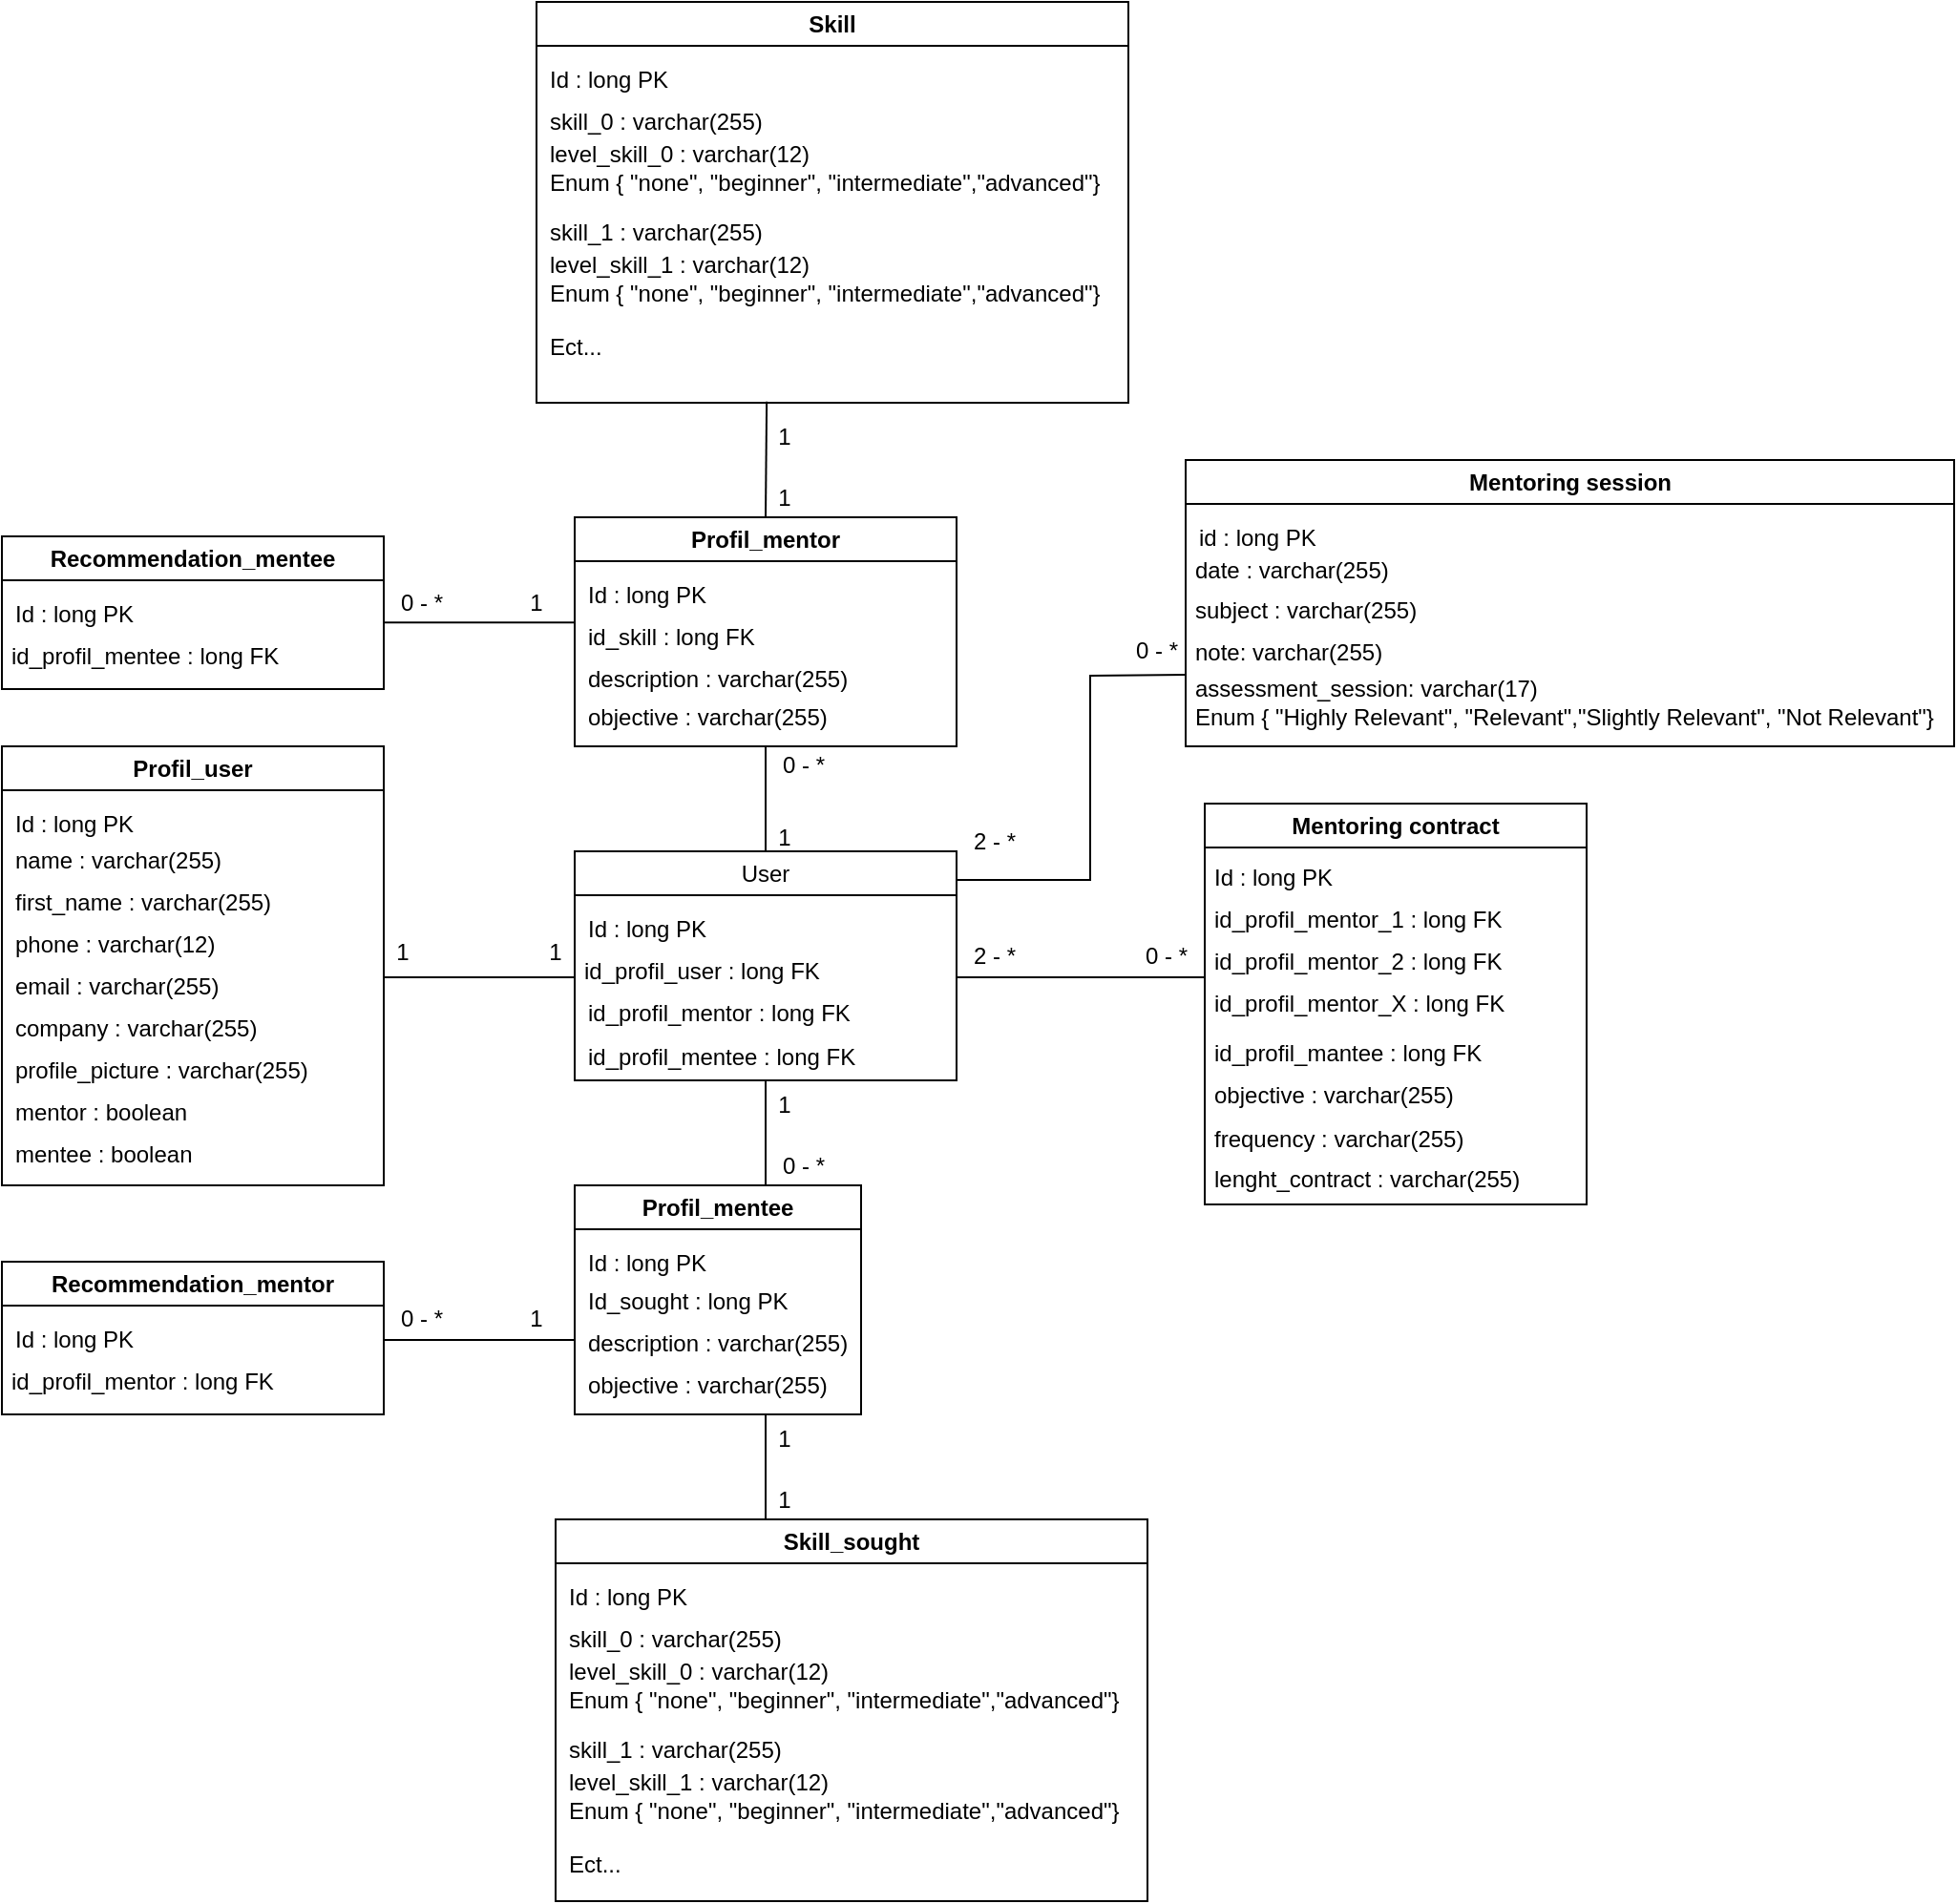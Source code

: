 <mxfile version="21.3.2" type="github">
  <diagram name="Page-1" id="noyESsa5x7OZtrXB0dku">
    <mxGraphModel dx="1895" dy="1648" grid="1" gridSize="10" guides="1" tooltips="1" connect="1" arrows="1" fold="1" page="1" pageScale="1" pageWidth="850" pageHeight="1100" math="0" shadow="0">
      <root>
        <mxCell id="0" />
        <mxCell id="1" parent="0" />
        <mxCell id="wKVXFwMJzsDQ6T-cuLdf-1" value="User" style="swimlane;whiteSpace=wrap;html=1;fontStyle=0" parent="1" vertex="1">
          <mxGeometry x="20" y="225" width="200" height="120" as="geometry" />
        </mxCell>
        <mxCell id="ySawiuW3Pd_YH2mreCDn-1" value="Id : long PK" style="text;html=1;strokeColor=none;fillColor=none;align=left;verticalAlign=middle;whiteSpace=wrap;rounded=0;fontStyle=0" vertex="1" parent="wKVXFwMJzsDQ6T-cuLdf-1">
          <mxGeometry x="5" y="30" width="115" height="22" as="geometry" />
        </mxCell>
        <mxCell id="ySawiuW3Pd_YH2mreCDn-91" value="id_profil_mentor : long FK" style="text;html=1;strokeColor=none;fillColor=none;align=left;verticalAlign=middle;whiteSpace=wrap;rounded=0;fontStyle=0" vertex="1" parent="wKVXFwMJzsDQ6T-cuLdf-1">
          <mxGeometry x="5" y="74" width="195" height="22" as="geometry" />
        </mxCell>
        <mxCell id="ySawiuW3Pd_YH2mreCDn-92" value="id_profil_mentee : long FK" style="text;html=1;strokeColor=none;fillColor=none;align=left;verticalAlign=middle;whiteSpace=wrap;rounded=0;fontStyle=0" vertex="1" parent="wKVXFwMJzsDQ6T-cuLdf-1">
          <mxGeometry x="5" y="96" width="195" height="23" as="geometry" />
        </mxCell>
        <mxCell id="ySawiuW3Pd_YH2mreCDn-103" value="id_profil_user : long FK" style="text;html=1;strokeColor=none;fillColor=none;align=left;verticalAlign=middle;whiteSpace=wrap;rounded=0;fontStyle=0" vertex="1" parent="wKVXFwMJzsDQ6T-cuLdf-1">
          <mxGeometry x="2.5" y="52" width="195" height="22" as="geometry" />
        </mxCell>
        <mxCell id="ySawiuW3Pd_YH2mreCDn-5" value="Mentoring session" style="swimlane;whiteSpace=wrap;html=1;startSize=23;" vertex="1" parent="1">
          <mxGeometry x="340" y="20" width="402.5" height="150" as="geometry" />
        </mxCell>
        <mxCell id="ySawiuW3Pd_YH2mreCDn-29" value="&lt;span style=&quot;background-color: initial;&quot;&gt;id : long PK&lt;/span&gt;" style="text;html=1;strokeColor=none;fillColor=none;align=left;verticalAlign=middle;whiteSpace=wrap;rounded=0;fontStyle=0" vertex="1" parent="ySawiuW3Pd_YH2mreCDn-5">
          <mxGeometry x="5" y="30" width="195" height="22" as="geometry" />
        </mxCell>
        <mxCell id="ySawiuW3Pd_YH2mreCDn-30" value="&lt;span style=&quot;background-color: initial;&quot;&gt;date :&amp;nbsp;&lt;/span&gt;varchar(255)" style="text;html=1;strokeColor=none;fillColor=none;align=left;verticalAlign=middle;whiteSpace=wrap;rounded=0;fontStyle=0" vertex="1" parent="ySawiuW3Pd_YH2mreCDn-5">
          <mxGeometry x="2.5" y="47" width="195" height="22" as="geometry" />
        </mxCell>
        <mxCell id="ySawiuW3Pd_YH2mreCDn-142" value="&lt;span style=&quot;background-color: initial;&quot;&gt;subject :&amp;nbsp;&lt;/span&gt;varchar(255)" style="text;html=1;strokeColor=none;fillColor=none;align=left;verticalAlign=middle;whiteSpace=wrap;rounded=0;fontStyle=0" vertex="1" parent="ySawiuW3Pd_YH2mreCDn-5">
          <mxGeometry x="2.5" y="68" width="195" height="22" as="geometry" />
        </mxCell>
        <mxCell id="ySawiuW3Pd_YH2mreCDn-155" value="&lt;span style=&quot;background-color: initial;&quot;&gt;note:&amp;nbsp;&lt;/span&gt;varchar(255)" style="text;html=1;strokeColor=none;fillColor=none;align=left;verticalAlign=middle;whiteSpace=wrap;rounded=0;fontStyle=0" vertex="1" parent="ySawiuW3Pd_YH2mreCDn-5">
          <mxGeometry x="2.5" y="90" width="195" height="22" as="geometry" />
        </mxCell>
        <mxCell id="ySawiuW3Pd_YH2mreCDn-156" value="&lt;span style=&quot;background-color: initial;&quot;&gt;assessment_session:&amp;nbsp;&lt;/span&gt;varchar(17)&lt;br&gt;Enum { &quot;Highly Relevant&quot;, &quot;Relevant&quot;,&quot;Slightly Relevant&quot;, &quot;Not Relevant&quot;&lt;span style=&quot;background-color: initial;&quot;&gt;}&lt;/span&gt;" style="text;html=1;strokeColor=none;fillColor=none;align=left;verticalAlign=middle;whiteSpace=wrap;rounded=0;fontStyle=0" vertex="1" parent="ySawiuW3Pd_YH2mreCDn-5">
          <mxGeometry x="2.5" y="112" width="397.5" height="30" as="geometry" />
        </mxCell>
        <mxCell id="ySawiuW3Pd_YH2mreCDn-11" value="Mentoring contract" style="swimlane;whiteSpace=wrap;html=1;startSize=23;" vertex="1" parent="1">
          <mxGeometry x="350" y="200" width="200" height="210" as="geometry" />
        </mxCell>
        <mxCell id="ySawiuW3Pd_YH2mreCDn-13" value="objective&lt;span style=&quot;background-color: initial;&quot;&gt;&amp;nbsp;: varchar(255)&lt;/span&gt;" style="text;html=1;strokeColor=none;fillColor=none;align=left;verticalAlign=middle;whiteSpace=wrap;rounded=0;fontStyle=0" vertex="1" parent="ySawiuW3Pd_YH2mreCDn-11">
          <mxGeometry x="2.5" y="142" width="195" height="22" as="geometry" />
        </mxCell>
        <mxCell id="ySawiuW3Pd_YH2mreCDn-19" value="id_profil_mentor_1 : long FK" style="text;html=1;strokeColor=none;fillColor=none;align=left;verticalAlign=middle;whiteSpace=wrap;rounded=0;fontStyle=0" vertex="1" parent="ySawiuW3Pd_YH2mreCDn-11">
          <mxGeometry x="2.5" y="50" width="195" height="22" as="geometry" />
        </mxCell>
        <mxCell id="ySawiuW3Pd_YH2mreCDn-21" value="&lt;span style=&quot;background-color: initial;&quot;&gt;Id : long PK&lt;/span&gt;" style="text;html=1;strokeColor=none;fillColor=none;align=left;verticalAlign=middle;whiteSpace=wrap;rounded=0;fontStyle=0" vertex="1" parent="ySawiuW3Pd_YH2mreCDn-11">
          <mxGeometry x="2.5" y="28" width="195" height="22" as="geometry" />
        </mxCell>
        <mxCell id="ySawiuW3Pd_YH2mreCDn-27" value="id_profil_mantee : long FK" style="text;html=1;strokeColor=none;fillColor=none;align=left;verticalAlign=middle;whiteSpace=wrap;rounded=0;fontStyle=0" vertex="1" parent="ySawiuW3Pd_YH2mreCDn-11">
          <mxGeometry x="2.5" y="120" width="195" height="22" as="geometry" />
        </mxCell>
        <mxCell id="ySawiuW3Pd_YH2mreCDn-28" value="frequency : varchar(255)" style="text;html=1;strokeColor=none;fillColor=none;align=left;verticalAlign=middle;whiteSpace=wrap;rounded=0;fontStyle=0" vertex="1" parent="ySawiuW3Pd_YH2mreCDn-11">
          <mxGeometry x="2.5" y="165" width="195" height="21" as="geometry" />
        </mxCell>
        <mxCell id="ySawiuW3Pd_YH2mreCDn-181" value="lenght_contract : varchar(255)" style="text;html=1;strokeColor=none;fillColor=none;align=left;verticalAlign=middle;whiteSpace=wrap;rounded=0;fontStyle=0" vertex="1" parent="ySawiuW3Pd_YH2mreCDn-11">
          <mxGeometry x="2.5" y="186" width="195" height="21" as="geometry" />
        </mxCell>
        <mxCell id="ySawiuW3Pd_YH2mreCDn-197" value="id_profil_mentor_2 : long FK" style="text;html=1;strokeColor=none;fillColor=none;align=left;verticalAlign=middle;whiteSpace=wrap;rounded=0;fontStyle=0" vertex="1" parent="ySawiuW3Pd_YH2mreCDn-11">
          <mxGeometry x="2.5" y="72" width="195" height="22" as="geometry" />
        </mxCell>
        <mxCell id="ySawiuW3Pd_YH2mreCDn-198" value="id_profil_mentor_X : long FK" style="text;html=1;strokeColor=none;fillColor=none;align=left;verticalAlign=middle;whiteSpace=wrap;rounded=0;fontStyle=0" vertex="1" parent="ySawiuW3Pd_YH2mreCDn-11">
          <mxGeometry x="2.5" y="94" width="195" height="22" as="geometry" />
        </mxCell>
        <mxCell id="ySawiuW3Pd_YH2mreCDn-93" value="Profil_user" style="swimlane;whiteSpace=wrap;html=1;" vertex="1" parent="1">
          <mxGeometry x="-280" y="170" width="200" height="230" as="geometry" />
        </mxCell>
        <mxCell id="ySawiuW3Pd_YH2mreCDn-94" value="Id : long PK" style="text;html=1;strokeColor=none;fillColor=none;align=left;verticalAlign=middle;whiteSpace=wrap;rounded=0;fontStyle=0" vertex="1" parent="ySawiuW3Pd_YH2mreCDn-93">
          <mxGeometry x="5" y="30" width="115" height="22" as="geometry" />
        </mxCell>
        <mxCell id="wKVXFwMJzsDQ6T-cuLdf-2" value="name : varchar(255)" style="text;html=1;strokeColor=none;fillColor=none;align=left;verticalAlign=middle;whiteSpace=wrap;rounded=0;fontStyle=0" parent="ySawiuW3Pd_YH2mreCDn-93" vertex="1">
          <mxGeometry x="5" y="49" width="125" height="22" as="geometry" />
        </mxCell>
        <mxCell id="ySawiuW3Pd_YH2mreCDn-2" value="first_name : varchar(255)" style="text;html=1;strokeColor=none;fillColor=none;align=left;verticalAlign=middle;whiteSpace=wrap;rounded=0;fontStyle=0" vertex="1" parent="ySawiuW3Pd_YH2mreCDn-93">
          <mxGeometry x="5" y="71" width="195" height="22" as="geometry" />
        </mxCell>
        <mxCell id="ySawiuW3Pd_YH2mreCDn-3" value="phone : varchar(12)" style="text;html=1;strokeColor=none;fillColor=none;align=left;verticalAlign=middle;whiteSpace=wrap;rounded=0;fontStyle=0" vertex="1" parent="ySawiuW3Pd_YH2mreCDn-93">
          <mxGeometry x="5" y="93" width="195" height="22" as="geometry" />
        </mxCell>
        <mxCell id="ySawiuW3Pd_YH2mreCDn-14" value="email : varchar(255)" style="text;html=1;strokeColor=none;fillColor=none;align=left;verticalAlign=middle;whiteSpace=wrap;rounded=0;fontStyle=0" vertex="1" parent="ySawiuW3Pd_YH2mreCDn-93">
          <mxGeometry x="5" y="115" width="195" height="22" as="geometry" />
        </mxCell>
        <mxCell id="ySawiuW3Pd_YH2mreCDn-17" value="&lt;span style=&quot;background-color: initial;&quot;&gt;mentor : boolean&lt;/span&gt;" style="text;html=1;strokeColor=none;fillColor=none;align=left;verticalAlign=middle;whiteSpace=wrap;rounded=0;fontStyle=0" vertex="1" parent="ySawiuW3Pd_YH2mreCDn-93">
          <mxGeometry x="5" y="181" width="195" height="22" as="geometry" />
        </mxCell>
        <mxCell id="ySawiuW3Pd_YH2mreCDn-18" value="&lt;span style=&quot;background-color: initial;&quot;&gt;mentee : boolean&lt;/span&gt;" style="text;html=1;strokeColor=none;fillColor=none;align=left;verticalAlign=middle;whiteSpace=wrap;rounded=0;fontStyle=0" vertex="1" parent="ySawiuW3Pd_YH2mreCDn-93">
          <mxGeometry x="5" y="203" width="195" height="22" as="geometry" />
        </mxCell>
        <mxCell id="ySawiuW3Pd_YH2mreCDn-104" value="&lt;span style=&quot;background-color: initial;&quot;&gt;company : varchar(255)&lt;/span&gt;" style="text;html=1;strokeColor=none;fillColor=none;align=left;verticalAlign=middle;whiteSpace=wrap;rounded=0;fontStyle=0" vertex="1" parent="ySawiuW3Pd_YH2mreCDn-93">
          <mxGeometry x="5" y="137" width="195" height="22" as="geometry" />
        </mxCell>
        <mxCell id="ySawiuW3Pd_YH2mreCDn-138" value="profile_picture : varchar(255)" style="text;html=1;strokeColor=none;fillColor=none;align=left;verticalAlign=middle;whiteSpace=wrap;rounded=0;fontStyle=0" vertex="1" parent="ySawiuW3Pd_YH2mreCDn-93">
          <mxGeometry x="5" y="159" width="175" height="22" as="geometry" />
        </mxCell>
        <mxCell id="ySawiuW3Pd_YH2mreCDn-105" value="Recommendation_mentor" style="swimlane;whiteSpace=wrap;html=1;startSize=23;" vertex="1" parent="1">
          <mxGeometry x="-280" y="440" width="200" height="80" as="geometry" />
        </mxCell>
        <mxCell id="ySawiuW3Pd_YH2mreCDn-106" value="&lt;span style=&quot;background-color: initial;&quot;&gt;Id : long PK&lt;/span&gt;" style="text;html=1;strokeColor=none;fillColor=none;align=left;verticalAlign=middle;whiteSpace=wrap;rounded=0;fontStyle=0" vertex="1" parent="ySawiuW3Pd_YH2mreCDn-105">
          <mxGeometry x="5" y="30" width="195" height="22" as="geometry" />
        </mxCell>
        <mxCell id="ySawiuW3Pd_YH2mreCDn-107" value="id_profil_mentor : long FK" style="text;html=1;strokeColor=none;fillColor=none;align=left;verticalAlign=middle;whiteSpace=wrap;rounded=0;fontStyle=0" vertex="1" parent="ySawiuW3Pd_YH2mreCDn-105">
          <mxGeometry x="2.5" y="52" width="195" height="22" as="geometry" />
        </mxCell>
        <mxCell id="ySawiuW3Pd_YH2mreCDn-108" value="Profil_mentor" style="swimlane;whiteSpace=wrap;html=1;" vertex="1" parent="1">
          <mxGeometry x="20" y="50" width="200" height="120" as="geometry" />
        </mxCell>
        <mxCell id="ySawiuW3Pd_YH2mreCDn-109" value="Id : long PK" style="text;html=1;strokeColor=none;fillColor=none;align=left;verticalAlign=middle;whiteSpace=wrap;rounded=0;fontStyle=0" vertex="1" parent="ySawiuW3Pd_YH2mreCDn-108">
          <mxGeometry x="5" y="30" width="115" height="22" as="geometry" />
        </mxCell>
        <mxCell id="ySawiuW3Pd_YH2mreCDn-126" value="id_skill : long FK" style="text;html=1;strokeColor=none;fillColor=none;align=left;verticalAlign=middle;whiteSpace=wrap;rounded=0;fontStyle=0" vertex="1" parent="ySawiuW3Pd_YH2mreCDn-108">
          <mxGeometry x="5" y="52" width="125" height="22" as="geometry" />
        </mxCell>
        <mxCell id="ySawiuW3Pd_YH2mreCDn-127" value="description : varchar(255)" style="text;html=1;strokeColor=none;fillColor=none;align=left;verticalAlign=middle;whiteSpace=wrap;rounded=0;fontStyle=0" vertex="1" parent="ySawiuW3Pd_YH2mreCDn-108">
          <mxGeometry x="5" y="74" width="175" height="22" as="geometry" />
        </mxCell>
        <mxCell id="ySawiuW3Pd_YH2mreCDn-128" value="objective : varchar(255)" style="text;html=1;strokeColor=none;fillColor=none;align=left;verticalAlign=middle;whiteSpace=wrap;rounded=0;fontStyle=0" vertex="1" parent="ySawiuW3Pd_YH2mreCDn-108">
          <mxGeometry x="5" y="94" width="175" height="22" as="geometry" />
        </mxCell>
        <mxCell id="ySawiuW3Pd_YH2mreCDn-117" value="Profil_mentee" style="swimlane;whiteSpace=wrap;html=1;" vertex="1" parent="1">
          <mxGeometry x="20" y="400" width="150" height="120" as="geometry" />
        </mxCell>
        <mxCell id="ySawiuW3Pd_YH2mreCDn-118" value="Id : long PK" style="text;html=1;strokeColor=none;fillColor=none;align=left;verticalAlign=middle;whiteSpace=wrap;rounded=0;fontStyle=0" vertex="1" parent="ySawiuW3Pd_YH2mreCDn-117">
          <mxGeometry x="5" y="30" width="115" height="22" as="geometry" />
        </mxCell>
        <mxCell id="ySawiuW3Pd_YH2mreCDn-151" value="Id_sought : long PK" style="text;html=1;strokeColor=none;fillColor=none;align=left;verticalAlign=middle;whiteSpace=wrap;rounded=0;fontStyle=0" vertex="1" parent="ySawiuW3Pd_YH2mreCDn-117">
          <mxGeometry x="5" y="50" width="115" height="22" as="geometry" />
        </mxCell>
        <mxCell id="ySawiuW3Pd_YH2mreCDn-153" value="description : varchar(255)" style="text;html=1;strokeColor=none;fillColor=none;align=left;verticalAlign=middle;whiteSpace=wrap;rounded=0;fontStyle=0" vertex="1" parent="ySawiuW3Pd_YH2mreCDn-117">
          <mxGeometry x="5" y="72" width="175" height="22" as="geometry" />
        </mxCell>
        <mxCell id="ySawiuW3Pd_YH2mreCDn-154" value="objective : varchar(255)" style="text;html=1;strokeColor=none;fillColor=none;align=left;verticalAlign=middle;whiteSpace=wrap;rounded=0;fontStyle=0" vertex="1" parent="ySawiuW3Pd_YH2mreCDn-117">
          <mxGeometry x="5" y="94" width="175" height="22" as="geometry" />
        </mxCell>
        <mxCell id="ySawiuW3Pd_YH2mreCDn-174" value="" style="endArrow=none;html=1;rounded=0;entryX=0.5;entryY=1;entryDx=0;entryDy=0;exitX=0.5;exitY=0;exitDx=0;exitDy=0;" edge="1" parent="ySawiuW3Pd_YH2mreCDn-117">
          <mxGeometry width="50" height="50" relative="1" as="geometry">
            <mxPoint x="100" y="175" as="sourcePoint" />
            <mxPoint x="100" y="120" as="targetPoint" />
          </mxGeometry>
        </mxCell>
        <mxCell id="ySawiuW3Pd_YH2mreCDn-175" value="&lt;br style=&quot;font-size: 12px;&quot;&gt;1" style="text;html=1;strokeColor=none;fillColor=none;align=center;verticalAlign=middle;whiteSpace=wrap;rounded=0;spacing=0;fontSize=12;labelPosition=center;verticalLabelPosition=middle;" vertex="1" parent="ySawiuW3Pd_YH2mreCDn-117">
          <mxGeometry x="100" y="110" width="20" height="30" as="geometry" />
        </mxCell>
        <mxCell id="ySawiuW3Pd_YH2mreCDn-144" value="Skill_sought" style="swimlane;whiteSpace=wrap;html=1;startSize=23;" vertex="1" parent="ySawiuW3Pd_YH2mreCDn-117">
          <mxGeometry x="-10" y="175" width="310" height="200" as="geometry" />
        </mxCell>
        <mxCell id="ySawiuW3Pd_YH2mreCDn-145" value="Id : long PK" style="text;html=1;strokeColor=none;fillColor=none;align=left;verticalAlign=middle;whiteSpace=wrap;rounded=0;fontStyle=0" vertex="1" parent="ySawiuW3Pd_YH2mreCDn-144">
          <mxGeometry x="5" y="30" width="115" height="22" as="geometry" />
        </mxCell>
        <mxCell id="ySawiuW3Pd_YH2mreCDn-146" value="skill_0 : varchar(255)" style="text;html=1;strokeColor=none;fillColor=none;align=left;verticalAlign=middle;whiteSpace=wrap;rounded=0;fontStyle=0" vertex="1" parent="ySawiuW3Pd_YH2mreCDn-144">
          <mxGeometry x="5" y="52" width="175" height="22" as="geometry" />
        </mxCell>
        <mxCell id="ySawiuW3Pd_YH2mreCDn-147" value="level_skill_0 : varchar(12) &lt;br&gt;Enum { &quot;none&quot;, &quot;beginner&quot;, &quot;intermediate&quot;,&quot;advanced&quot;}" style="text;html=1;strokeColor=none;fillColor=none;align=left;verticalAlign=middle;whiteSpace=wrap;rounded=0;fontStyle=0" vertex="1" parent="ySawiuW3Pd_YH2mreCDn-144">
          <mxGeometry x="5" y="74" width="305" height="26" as="geometry" />
        </mxCell>
        <mxCell id="ySawiuW3Pd_YH2mreCDn-148" value="skill_1 : varchar(255)" style="text;html=1;strokeColor=none;fillColor=none;align=left;verticalAlign=middle;whiteSpace=wrap;rounded=0;fontStyle=0" vertex="1" parent="ySawiuW3Pd_YH2mreCDn-144">
          <mxGeometry x="5" y="110" width="175" height="22" as="geometry" />
        </mxCell>
        <mxCell id="ySawiuW3Pd_YH2mreCDn-149" value="level_skill_1 : varchar(12) &lt;br&gt;Enum { &quot;none&quot;, &quot;beginner&quot;, &quot;intermediate&quot;,&quot;advanced&quot;}" style="text;html=1;strokeColor=none;fillColor=none;align=left;verticalAlign=middle;whiteSpace=wrap;rounded=0;fontStyle=0" vertex="1" parent="ySawiuW3Pd_YH2mreCDn-144">
          <mxGeometry x="5" y="132" width="305" height="26" as="geometry" />
        </mxCell>
        <mxCell id="ySawiuW3Pd_YH2mreCDn-150" value="Ect..." style="text;html=1;strokeColor=none;fillColor=none;align=left;verticalAlign=middle;whiteSpace=wrap;rounded=0;fontStyle=0" vertex="1" parent="ySawiuW3Pd_YH2mreCDn-144">
          <mxGeometry x="5" y="170" width="175" height="22" as="geometry" />
        </mxCell>
        <mxCell id="ySawiuW3Pd_YH2mreCDn-129" value="Skill" style="swimlane;whiteSpace=wrap;html=1;" vertex="1" parent="1">
          <mxGeometry y="-220" width="310" height="210" as="geometry" />
        </mxCell>
        <mxCell id="ySawiuW3Pd_YH2mreCDn-130" value="Id : long PK" style="text;html=1;strokeColor=none;fillColor=none;align=left;verticalAlign=middle;whiteSpace=wrap;rounded=0;fontStyle=0" vertex="1" parent="ySawiuW3Pd_YH2mreCDn-129">
          <mxGeometry x="5" y="30" width="115" height="22" as="geometry" />
        </mxCell>
        <mxCell id="ySawiuW3Pd_YH2mreCDn-132" value="skill_0 : varchar(255)" style="text;html=1;strokeColor=none;fillColor=none;align=left;verticalAlign=middle;whiteSpace=wrap;rounded=0;fontStyle=0" vertex="1" parent="ySawiuW3Pd_YH2mreCDn-129">
          <mxGeometry x="5" y="52" width="175" height="22" as="geometry" />
        </mxCell>
        <mxCell id="ySawiuW3Pd_YH2mreCDn-133" value="level_skill_0 : varchar(12) &lt;br&gt;Enum { &quot;none&quot;, &quot;beginner&quot;, &quot;intermediate&quot;,&quot;advanced&quot;}" style="text;html=1;strokeColor=none;fillColor=none;align=left;verticalAlign=middle;whiteSpace=wrap;rounded=0;fontStyle=0" vertex="1" parent="ySawiuW3Pd_YH2mreCDn-129">
          <mxGeometry x="5" y="74" width="305" height="26" as="geometry" />
        </mxCell>
        <mxCell id="ySawiuW3Pd_YH2mreCDn-134" value="skill_1 : varchar(255)" style="text;html=1;strokeColor=none;fillColor=none;align=left;verticalAlign=middle;whiteSpace=wrap;rounded=0;fontStyle=0" vertex="1" parent="ySawiuW3Pd_YH2mreCDn-129">
          <mxGeometry x="5" y="110" width="175" height="22" as="geometry" />
        </mxCell>
        <mxCell id="ySawiuW3Pd_YH2mreCDn-135" value="level_skill_1 : varchar(12) &lt;br&gt;Enum { &quot;none&quot;, &quot;beginner&quot;, &quot;intermediate&quot;,&quot;advanced&quot;}" style="text;html=1;strokeColor=none;fillColor=none;align=left;verticalAlign=middle;whiteSpace=wrap;rounded=0;fontStyle=0" vertex="1" parent="ySawiuW3Pd_YH2mreCDn-129">
          <mxGeometry x="5" y="132" width="305" height="26" as="geometry" />
        </mxCell>
        <mxCell id="ySawiuW3Pd_YH2mreCDn-137" value="Ect..." style="text;html=1;strokeColor=none;fillColor=none;align=left;verticalAlign=middle;whiteSpace=wrap;rounded=0;fontStyle=0" vertex="1" parent="ySawiuW3Pd_YH2mreCDn-129">
          <mxGeometry x="5" y="170" width="175" height="22" as="geometry" />
        </mxCell>
        <mxCell id="ySawiuW3Pd_YH2mreCDn-161" value="" style="endArrow=none;html=1;rounded=0;entryX=0.5;entryY=1;entryDx=0;entryDy=0;exitX=0.5;exitY=0;exitDx=0;exitDy=0;" edge="1" parent="1" source="wKVXFwMJzsDQ6T-cuLdf-1" target="ySawiuW3Pd_YH2mreCDn-108">
          <mxGeometry width="50" height="50" relative="1" as="geometry">
            <mxPoint x="220" y="260" as="sourcePoint" />
            <mxPoint x="270" y="210" as="targetPoint" />
          </mxGeometry>
        </mxCell>
        <mxCell id="ySawiuW3Pd_YH2mreCDn-162" value="&lt;br style=&quot;font-size: 12px;&quot;&gt;1" style="text;html=1;strokeColor=none;fillColor=none;align=center;verticalAlign=middle;whiteSpace=wrap;rounded=0;spacing=0;fontSize=12;labelPosition=center;verticalLabelPosition=middle;" vertex="1" parent="1">
          <mxGeometry x="120" y="195" width="20" height="30" as="geometry" />
        </mxCell>
        <mxCell id="ySawiuW3Pd_YH2mreCDn-164" value="0 - *" style="text;html=1;strokeColor=none;fillColor=none;align=center;verticalAlign=middle;whiteSpace=wrap;rounded=0;spacing=0;fontSize=12;labelPosition=center;verticalLabelPosition=middle;strokeWidth=0;" vertex="1" parent="1">
          <mxGeometry x="120" y="170" width="40" height="20" as="geometry" />
        </mxCell>
        <mxCell id="ySawiuW3Pd_YH2mreCDn-167" value="" style="endArrow=none;html=1;rounded=0;entryX=0.5;entryY=1;entryDx=0;entryDy=0;exitX=0.5;exitY=0;exitDx=0;exitDy=0;" edge="1" parent="1">
          <mxGeometry width="50" height="50" relative="1" as="geometry">
            <mxPoint x="120" y="400" as="sourcePoint" />
            <mxPoint x="120" y="345" as="targetPoint" />
          </mxGeometry>
        </mxCell>
        <mxCell id="ySawiuW3Pd_YH2mreCDn-168" value="&lt;br style=&quot;font-size: 12px;&quot;&gt;1" style="text;html=1;strokeColor=none;fillColor=none;align=center;verticalAlign=middle;whiteSpace=wrap;rounded=0;spacing=0;fontSize=12;labelPosition=center;verticalLabelPosition=middle;" vertex="1" parent="1">
          <mxGeometry x="120" y="335" width="20" height="30" as="geometry" />
        </mxCell>
        <mxCell id="ySawiuW3Pd_YH2mreCDn-169" value="0 - *" style="text;html=1;strokeColor=none;fillColor=none;align=center;verticalAlign=middle;whiteSpace=wrap;rounded=0;spacing=0;fontSize=12;labelPosition=center;verticalLabelPosition=middle;" vertex="1" parent="1">
          <mxGeometry x="120" y="380" width="40" height="20" as="geometry" />
        </mxCell>
        <mxCell id="ySawiuW3Pd_YH2mreCDn-170" value="" style="endArrow=none;html=1;rounded=0;spacing=0;" edge="1" parent="1">
          <mxGeometry width="50" height="50" relative="1" as="geometry">
            <mxPoint x="20" y="291" as="sourcePoint" />
            <mxPoint x="-80" y="291" as="targetPoint" />
          </mxGeometry>
        </mxCell>
        <mxCell id="ySawiuW3Pd_YH2mreCDn-171" value="&lt;br style=&quot;font-size: 12px;&quot;&gt;1" style="text;html=1;strokeColor=none;fillColor=none;align=center;verticalAlign=middle;whiteSpace=wrap;rounded=0;spacing=0;fontSize=12;labelPosition=center;verticalLabelPosition=middle;" vertex="1" parent="1">
          <mxGeometry x="-80" y="260" width="20" height="20" as="geometry" />
        </mxCell>
        <mxCell id="ySawiuW3Pd_YH2mreCDn-173" value="&lt;br style=&quot;font-size: 12px;&quot;&gt;1" style="text;html=1;strokeColor=none;fillColor=none;align=center;verticalAlign=middle;whiteSpace=wrap;rounded=0;spacing=0;fontSize=12;labelPosition=center;verticalLabelPosition=middle;" vertex="1" parent="1">
          <mxGeometry y="260" width="20" height="20" as="geometry" />
        </mxCell>
        <mxCell id="ySawiuW3Pd_YH2mreCDn-176" value="1" style="text;html=1;strokeColor=none;fillColor=none;align=center;verticalAlign=middle;whiteSpace=wrap;rounded=0;spacing=0;fontSize=12;labelPosition=center;verticalLabelPosition=middle;" vertex="1" parent="1">
          <mxGeometry x="110" y="555" width="40" height="20" as="geometry" />
        </mxCell>
        <mxCell id="ySawiuW3Pd_YH2mreCDn-178" value="" style="endArrow=none;html=1;rounded=0;entryX=0.028;entryY=0.147;entryDx=0;entryDy=0;exitX=0.5;exitY=0;exitDx=0;exitDy=0;entryPerimeter=0;" edge="1" parent="1" target="ySawiuW3Pd_YH2mreCDn-179">
          <mxGeometry width="50" height="50" relative="1" as="geometry">
            <mxPoint x="120" y="50" as="sourcePoint" />
            <mxPoint x="120" y="-5" as="targetPoint" />
          </mxGeometry>
        </mxCell>
        <mxCell id="ySawiuW3Pd_YH2mreCDn-179" value="&lt;br style=&quot;font-size: 12px;&quot;&gt;1" style="text;html=1;strokeColor=none;fillColor=none;align=center;verticalAlign=middle;whiteSpace=wrap;rounded=0;spacing=0;fontSize=12;labelPosition=center;verticalLabelPosition=middle;" vertex="1" parent="1">
          <mxGeometry x="120" y="-15" width="20" height="30" as="geometry" />
        </mxCell>
        <mxCell id="ySawiuW3Pd_YH2mreCDn-180" value="1" style="text;html=1;strokeColor=none;fillColor=none;align=center;verticalAlign=middle;whiteSpace=wrap;rounded=0;spacing=0;fontSize=12;labelPosition=center;verticalLabelPosition=middle;strokeWidth=0;" vertex="1" parent="1">
          <mxGeometry x="120" y="30" width="20" height="20" as="geometry" />
        </mxCell>
        <mxCell id="ySawiuW3Pd_YH2mreCDn-182" value="Recommendation_mentee" style="swimlane;whiteSpace=wrap;html=1;startSize=23;" vertex="1" parent="1">
          <mxGeometry x="-280" y="60" width="200" height="80" as="geometry" />
        </mxCell>
        <mxCell id="ySawiuW3Pd_YH2mreCDn-183" value="&lt;span style=&quot;background-color: initial;&quot;&gt;Id : long PK&lt;/span&gt;" style="text;html=1;strokeColor=none;fillColor=none;align=left;verticalAlign=middle;whiteSpace=wrap;rounded=0;fontStyle=0" vertex="1" parent="ySawiuW3Pd_YH2mreCDn-182">
          <mxGeometry x="5" y="30" width="195" height="22" as="geometry" />
        </mxCell>
        <mxCell id="ySawiuW3Pd_YH2mreCDn-184" value="id_profil_mentee : long FK" style="text;html=1;strokeColor=none;fillColor=none;align=left;verticalAlign=middle;whiteSpace=wrap;rounded=0;fontStyle=0" vertex="1" parent="ySawiuW3Pd_YH2mreCDn-182">
          <mxGeometry x="2.5" y="52" width="195" height="22" as="geometry" />
        </mxCell>
        <mxCell id="ySawiuW3Pd_YH2mreCDn-186" value="" style="endArrow=none;html=1;rounded=0;spacing=0;" edge="1" parent="1">
          <mxGeometry width="50" height="50" relative="1" as="geometry">
            <mxPoint x="20" y="481" as="sourcePoint" />
            <mxPoint x="-80" y="481" as="targetPoint" />
          </mxGeometry>
        </mxCell>
        <mxCell id="ySawiuW3Pd_YH2mreCDn-187" value="1" style="text;html=1;strokeColor=none;fillColor=none;align=center;verticalAlign=middle;whiteSpace=wrap;rounded=0;spacing=0;fontSize=12;labelPosition=center;verticalLabelPosition=middle;" vertex="1" parent="1">
          <mxGeometry x="-10" y="460" width="20" height="20" as="geometry" />
        </mxCell>
        <mxCell id="ySawiuW3Pd_YH2mreCDn-188" value="0 - *" style="text;html=1;strokeColor=none;fillColor=none;align=center;verticalAlign=middle;whiteSpace=wrap;rounded=0;spacing=0;fontSize=12;labelPosition=center;verticalLabelPosition=middle;" vertex="1" parent="1">
          <mxGeometry x="-70" y="460" width="20" height="20" as="geometry" />
        </mxCell>
        <mxCell id="ySawiuW3Pd_YH2mreCDn-191" value="" style="endArrow=none;html=1;rounded=0;spacing=0;" edge="1" parent="1">
          <mxGeometry width="50" height="50" relative="1" as="geometry">
            <mxPoint x="20" y="105.08" as="sourcePoint" />
            <mxPoint x="-80" y="105.08" as="targetPoint" />
          </mxGeometry>
        </mxCell>
        <mxCell id="ySawiuW3Pd_YH2mreCDn-192" value="1" style="text;html=1;strokeColor=none;fillColor=none;align=center;verticalAlign=middle;whiteSpace=wrap;rounded=0;spacing=0;fontSize=12;labelPosition=center;verticalLabelPosition=middle;" vertex="1" parent="1">
          <mxGeometry x="-10" y="85.0" width="20" height="20" as="geometry" />
        </mxCell>
        <mxCell id="ySawiuW3Pd_YH2mreCDn-193" value="0 - *" style="text;html=1;strokeColor=none;fillColor=none;align=center;verticalAlign=middle;whiteSpace=wrap;rounded=0;spacing=0;fontSize=12;labelPosition=center;verticalLabelPosition=middle;" vertex="1" parent="1">
          <mxGeometry x="-70" y="85.0" width="20" height="20" as="geometry" />
        </mxCell>
        <mxCell id="ySawiuW3Pd_YH2mreCDn-194" value="" style="endArrow=none;html=1;rounded=0;spacing=0;" edge="1" parent="1">
          <mxGeometry width="50" height="50" relative="1" as="geometry">
            <mxPoint x="350" y="291" as="sourcePoint" />
            <mxPoint x="220" y="291" as="targetPoint" />
          </mxGeometry>
        </mxCell>
        <mxCell id="ySawiuW3Pd_YH2mreCDn-195" value="0 - *" style="text;html=1;strokeColor=none;fillColor=none;align=center;verticalAlign=middle;whiteSpace=wrap;rounded=0;spacing=0;fontSize=12;labelPosition=center;verticalLabelPosition=middle;" vertex="1" parent="1">
          <mxGeometry x="320" y="270" width="20" height="20" as="geometry" />
        </mxCell>
        <mxCell id="ySawiuW3Pd_YH2mreCDn-196" value="2 - *" style="text;html=1;strokeColor=none;fillColor=none;align=center;verticalAlign=middle;whiteSpace=wrap;rounded=0;spacing=0;fontSize=12;labelPosition=center;verticalLabelPosition=middle;" vertex="1" parent="1">
          <mxGeometry x="230" y="270" width="20" height="20" as="geometry" />
        </mxCell>
        <mxCell id="ySawiuW3Pd_YH2mreCDn-200" value="" style="endArrow=none;html=1;rounded=0;spacing=0;exitX=0;exitY=0.75;exitDx=0;exitDy=0;" edge="1" parent="1" source="ySawiuW3Pd_YH2mreCDn-5">
          <mxGeometry width="50" height="50" relative="1" as="geometry">
            <mxPoint x="350" y="240" as="sourcePoint" />
            <mxPoint x="220" y="240" as="targetPoint" />
            <Array as="points">
              <mxPoint x="290" y="133" />
              <mxPoint x="290" y="240" />
            </Array>
          </mxGeometry>
        </mxCell>
        <mxCell id="ySawiuW3Pd_YH2mreCDn-201" value="0 - *" style="text;html=1;strokeColor=none;fillColor=none;align=center;verticalAlign=middle;whiteSpace=wrap;rounded=0;spacing=0;fontSize=12;labelPosition=center;verticalLabelPosition=middle;" vertex="1" parent="1">
          <mxGeometry x="310" y="110" width="30" height="20" as="geometry" />
        </mxCell>
        <mxCell id="ySawiuW3Pd_YH2mreCDn-202" value="2 - *" style="text;html=1;strokeColor=none;fillColor=none;align=center;verticalAlign=middle;whiteSpace=wrap;rounded=0;spacing=0;fontSize=12;labelPosition=center;verticalLabelPosition=middle;" vertex="1" parent="1">
          <mxGeometry x="225" y="210" width="30" height="20" as="geometry" />
        </mxCell>
      </root>
    </mxGraphModel>
  </diagram>
</mxfile>
